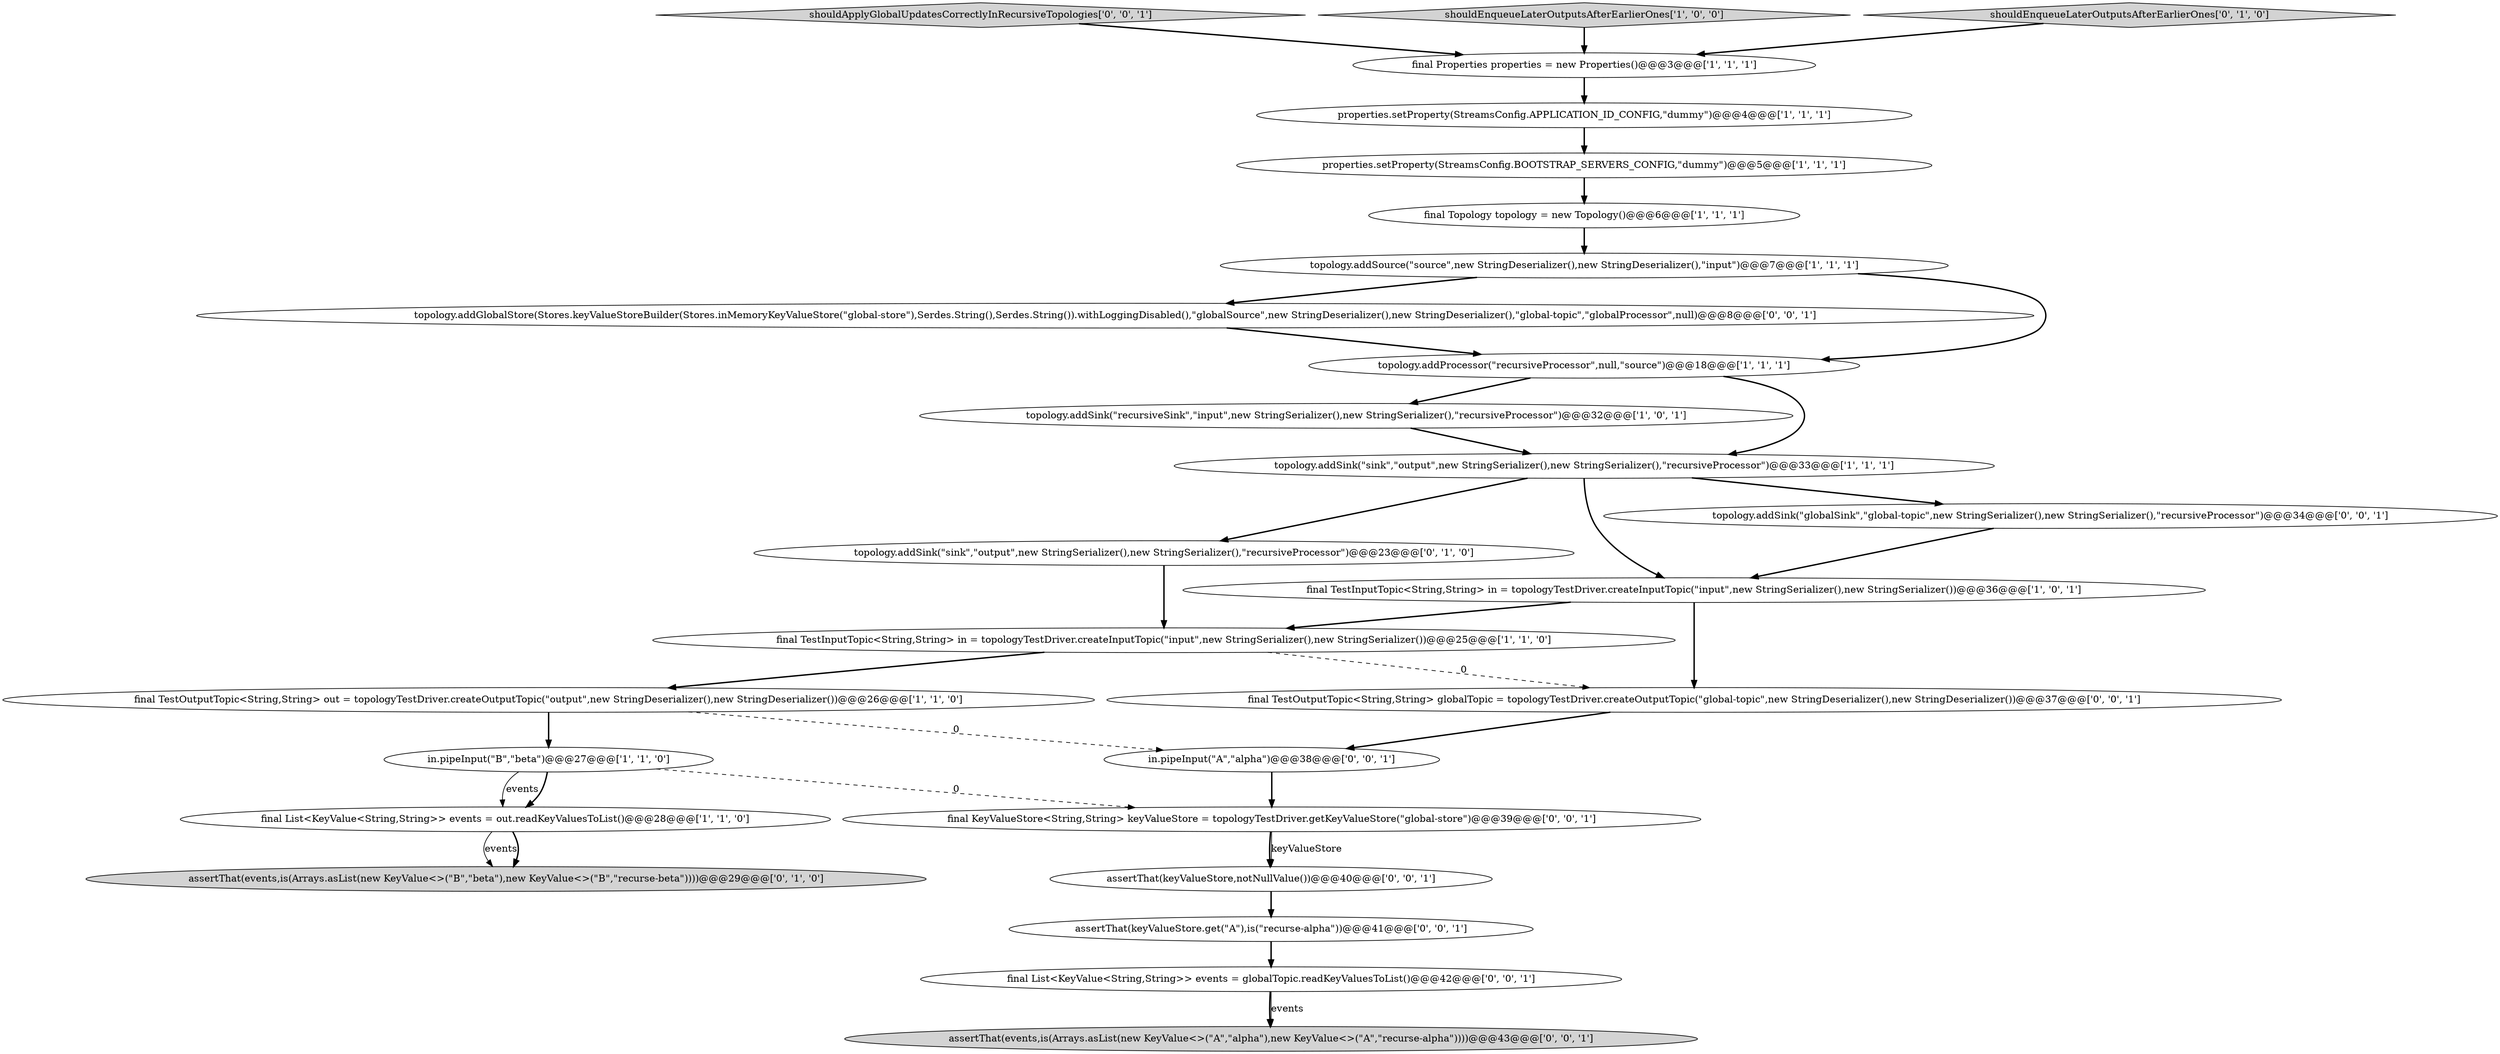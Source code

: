 digraph {
16 [style = filled, label = "assertThat(events,is(Arrays.asList(new KeyValue<>(\"B\",\"beta\"),new KeyValue<>(\"B\",\"recurse-beta\"))))@@@29@@@['0', '1', '0']", fillcolor = lightgray, shape = ellipse image = "AAA0AAABBB2BBB"];
21 [style = filled, label = "topology.addGlobalStore(Stores.keyValueStoreBuilder(Stores.inMemoryKeyValueStore(\"global-store\"),Serdes.String(),Serdes.String()).withLoggingDisabled(),\"globalSource\",new StringDeserializer(),new StringDeserializer(),\"global-topic\",\"globalProcessor\",null)@@@8@@@['0', '0', '1']", fillcolor = white, shape = ellipse image = "AAA0AAABBB3BBB"];
9 [style = filled, label = "in.pipeInput(\"B\",\"beta\")@@@27@@@['1', '1', '0']", fillcolor = white, shape = ellipse image = "AAA0AAABBB1BBB"];
17 [style = filled, label = "assertThat(keyValueStore,notNullValue())@@@40@@@['0', '0', '1']", fillcolor = white, shape = ellipse image = "AAA0AAABBB3BBB"];
14 [style = filled, label = "topology.addSink(\"sink\",\"output\",new StringSerializer(),new StringSerializer(),\"recursiveProcessor\")@@@23@@@['0', '1', '0']", fillcolor = white, shape = ellipse image = "AAA0AAABBB2BBB"];
24 [style = filled, label = "shouldApplyGlobalUpdatesCorrectlyInRecursiveTopologies['0', '0', '1']", fillcolor = lightgray, shape = diamond image = "AAA0AAABBB3BBB"];
20 [style = filled, label = "final KeyValueStore<String,String> keyValueStore = topologyTestDriver.getKeyValueStore(\"global-store\")@@@39@@@['0', '0', '1']", fillcolor = white, shape = ellipse image = "AAA0AAABBB3BBB"];
12 [style = filled, label = "final List<KeyValue<String,String>> events = out.readKeyValuesToList()@@@28@@@['1', '1', '0']", fillcolor = white, shape = ellipse image = "AAA0AAABBB1BBB"];
3 [style = filled, label = "final TestOutputTopic<String,String> out = topologyTestDriver.createOutputTopic(\"output\",new StringDeserializer(),new StringDeserializer())@@@26@@@['1', '1', '0']", fillcolor = white, shape = ellipse image = "AAA0AAABBB1BBB"];
5 [style = filled, label = "topology.addSink(\"recursiveSink\",\"input\",new StringSerializer(),new StringSerializer(),\"recursiveProcessor\")@@@32@@@['1', '0', '1']", fillcolor = white, shape = ellipse image = "AAA0AAABBB1BBB"];
13 [style = filled, label = "final TestInputTopic<String,String> in = topologyTestDriver.createInputTopic(\"input\",new StringSerializer(),new StringSerializer())@@@36@@@['1', '0', '1']", fillcolor = white, shape = ellipse image = "AAA0AAABBB1BBB"];
23 [style = filled, label = "in.pipeInput(\"A\",\"alpha\")@@@38@@@['0', '0', '1']", fillcolor = white, shape = ellipse image = "AAA0AAABBB3BBB"];
2 [style = filled, label = "shouldEnqueueLaterOutputsAfterEarlierOnes['1', '0', '0']", fillcolor = lightgray, shape = diamond image = "AAA0AAABBB1BBB"];
15 [style = filled, label = "shouldEnqueueLaterOutputsAfterEarlierOnes['0', '1', '0']", fillcolor = lightgray, shape = diamond image = "AAA0AAABBB2BBB"];
18 [style = filled, label = "assertThat(events,is(Arrays.asList(new KeyValue<>(\"A\",\"alpha\"),new KeyValue<>(\"A\",\"recurse-alpha\"))))@@@43@@@['0', '0', '1']", fillcolor = lightgray, shape = ellipse image = "AAA0AAABBB3BBB"];
26 [style = filled, label = "final List<KeyValue<String,String>> events = globalTopic.readKeyValuesToList()@@@42@@@['0', '0', '1']", fillcolor = white, shape = ellipse image = "AAA0AAABBB3BBB"];
19 [style = filled, label = "topology.addSink(\"globalSink\",\"global-topic\",new StringSerializer(),new StringSerializer(),\"recursiveProcessor\")@@@34@@@['0', '0', '1']", fillcolor = white, shape = ellipse image = "AAA0AAABBB3BBB"];
22 [style = filled, label = "assertThat(keyValueStore.get(\"A\"),is(\"recurse-alpha\"))@@@41@@@['0', '0', '1']", fillcolor = white, shape = ellipse image = "AAA0AAABBB3BBB"];
6 [style = filled, label = "final Properties properties = new Properties()@@@3@@@['1', '1', '1']", fillcolor = white, shape = ellipse image = "AAA0AAABBB1BBB"];
7 [style = filled, label = "final TestInputTopic<String,String> in = topologyTestDriver.createInputTopic(\"input\",new StringSerializer(),new StringSerializer())@@@25@@@['1', '1', '0']", fillcolor = white, shape = ellipse image = "AAA0AAABBB1BBB"];
25 [style = filled, label = "final TestOutputTopic<String,String> globalTopic = topologyTestDriver.createOutputTopic(\"global-topic\",new StringDeserializer(),new StringDeserializer())@@@37@@@['0', '0', '1']", fillcolor = white, shape = ellipse image = "AAA0AAABBB3BBB"];
11 [style = filled, label = "final Topology topology = new Topology()@@@6@@@['1', '1', '1']", fillcolor = white, shape = ellipse image = "AAA0AAABBB1BBB"];
4 [style = filled, label = "properties.setProperty(StreamsConfig.BOOTSTRAP_SERVERS_CONFIG,\"dummy\")@@@5@@@['1', '1', '1']", fillcolor = white, shape = ellipse image = "AAA0AAABBB1BBB"];
10 [style = filled, label = "properties.setProperty(StreamsConfig.APPLICATION_ID_CONFIG,\"dummy\")@@@4@@@['1', '1', '1']", fillcolor = white, shape = ellipse image = "AAA0AAABBB1BBB"];
1 [style = filled, label = "topology.addSink(\"sink\",\"output\",new StringSerializer(),new StringSerializer(),\"recursiveProcessor\")@@@33@@@['1', '1', '1']", fillcolor = white, shape = ellipse image = "AAA0AAABBB1BBB"];
0 [style = filled, label = "topology.addSource(\"source\",new StringDeserializer(),new StringDeserializer(),\"input\")@@@7@@@['1', '1', '1']", fillcolor = white, shape = ellipse image = "AAA0AAABBB1BBB"];
8 [style = filled, label = "topology.addProcessor(\"recursiveProcessor\",null,\"source\")@@@18@@@['1', '1', '1']", fillcolor = white, shape = ellipse image = "AAA0AAABBB1BBB"];
25->23 [style = bold, label=""];
14->7 [style = bold, label=""];
26->18 [style = bold, label=""];
13->7 [style = bold, label=""];
8->5 [style = bold, label=""];
13->25 [style = bold, label=""];
5->1 [style = bold, label=""];
4->11 [style = bold, label=""];
11->0 [style = bold, label=""];
12->16 [style = solid, label="events"];
3->23 [style = dashed, label="0"];
21->8 [style = bold, label=""];
0->8 [style = bold, label=""];
7->25 [style = dashed, label="0"];
1->14 [style = bold, label=""];
26->18 [style = solid, label="events"];
15->6 [style = bold, label=""];
19->13 [style = bold, label=""];
12->16 [style = bold, label=""];
6->10 [style = bold, label=""];
8->1 [style = bold, label=""];
7->3 [style = bold, label=""];
22->26 [style = bold, label=""];
10->4 [style = bold, label=""];
23->20 [style = bold, label=""];
3->9 [style = bold, label=""];
0->21 [style = bold, label=""];
9->20 [style = dashed, label="0"];
1->19 [style = bold, label=""];
2->6 [style = bold, label=""];
20->17 [style = bold, label=""];
17->22 [style = bold, label=""];
24->6 [style = bold, label=""];
20->17 [style = solid, label="keyValueStore"];
9->12 [style = solid, label="events"];
9->12 [style = bold, label=""];
1->13 [style = bold, label=""];
}
